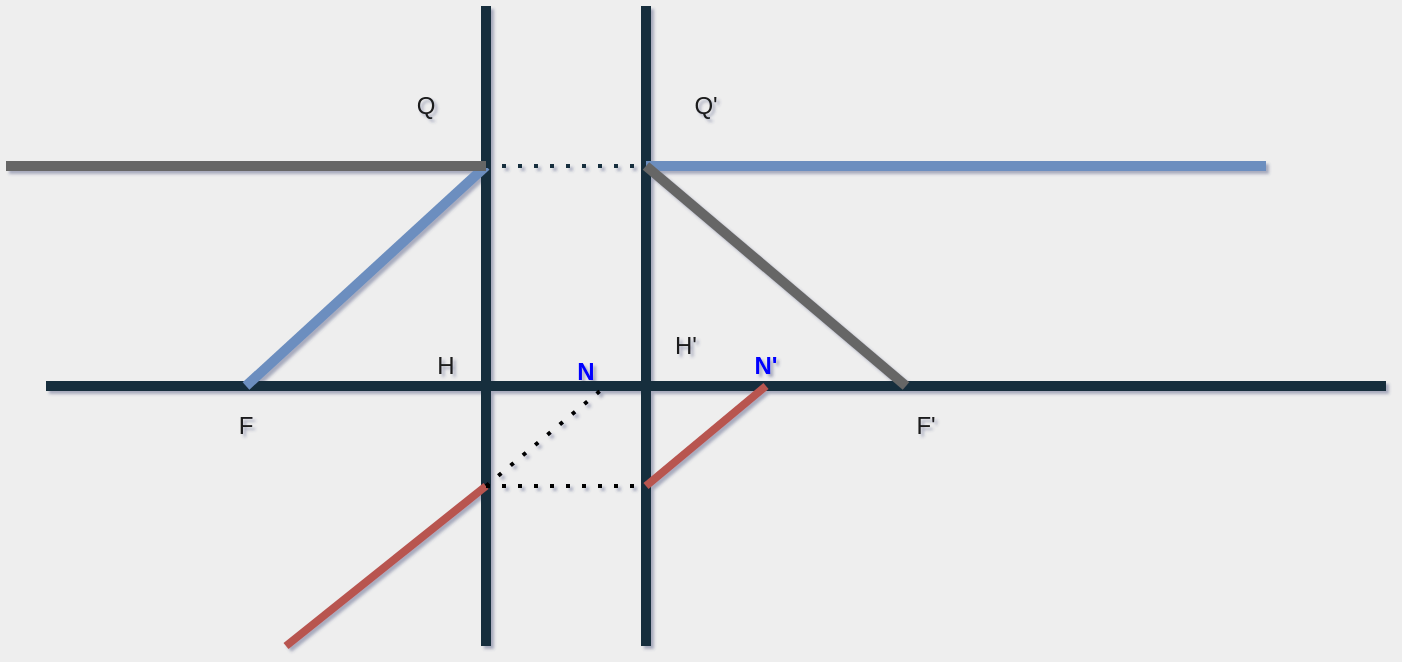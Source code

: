 <mxfile version="15.2.1" type="github">
  <diagram id="OYO7mLpEbNbOAhnoWbf4" name="Page-1">
    <mxGraphModel dx="1851" dy="481" grid="1" gridSize="10" guides="1" tooltips="1" connect="1" arrows="1" fold="1" page="1" pageScale="1" pageWidth="827" pageHeight="1169" background="#EEEEEE" math="0" shadow="1">
      <root>
        <mxCell id="0" />
        <mxCell id="1" parent="0" />
        <mxCell id="aXnIX6H-3HpHIE6VT79w-1" value="" style="endArrow=none;html=1;strokeWidth=5;strokeColor=#182E3E;fontColor=#1A1A1A;labelBackgroundColor=#EEEEEE;" parent="1" edge="1">
          <mxGeometry width="50" height="50" relative="1" as="geometry">
            <mxPoint x="160" y="480" as="sourcePoint" />
            <mxPoint x="160" y="160" as="targetPoint" />
          </mxGeometry>
        </mxCell>
        <mxCell id="aXnIX6H-3HpHIE6VT79w-2" value="" style="endArrow=none;html=1;strokeWidth=5;strokeColor=#182E3E;fontColor=#1A1A1A;labelBackgroundColor=#EEEEEE;" parent="1" edge="1">
          <mxGeometry width="50" height="50" relative="1" as="geometry">
            <mxPoint x="240" y="480" as="sourcePoint" />
            <mxPoint x="240" y="160" as="targetPoint" />
          </mxGeometry>
        </mxCell>
        <mxCell id="aXnIX6H-3HpHIE6VT79w-3" value="" style="endArrow=none;html=1;strokeWidth=5;strokeColor=#182E3E;fontColor=#1A1A1A;labelBackgroundColor=#EEEEEE;" parent="1" edge="1">
          <mxGeometry width="50" height="50" relative="1" as="geometry">
            <mxPoint x="-60" y="350" as="sourcePoint" />
            <mxPoint x="610" y="350" as="targetPoint" />
            <Array as="points">
              <mxPoint x="160" y="350" />
            </Array>
          </mxGeometry>
        </mxCell>
        <mxCell id="aXnIX6H-3HpHIE6VT79w-4" value="" style="endArrow=none;html=1;strokeWidth=5;strokeColor=#6c8ebf;fontColor=#1A1A1A;labelBackgroundColor=#EEEEEE;fillColor=#dae8fc;" parent="1" edge="1">
          <mxGeometry width="50" height="50" relative="1" as="geometry">
            <mxPoint x="40" y="350" as="sourcePoint" />
            <mxPoint x="160" y="240" as="targetPoint" />
          </mxGeometry>
        </mxCell>
        <mxCell id="aXnIX6H-3HpHIE6VT79w-6" value="" style="endArrow=none;dashed=1;html=1;dashPattern=1 3;strokeWidth=2;strokeColor=#182E3E;fontColor=#1A1A1A;labelBackgroundColor=#EEEEEE;" parent="1" edge="1">
          <mxGeometry width="50" height="50" relative="1" as="geometry">
            <mxPoint x="160" y="240" as="sourcePoint" />
            <mxPoint x="240" y="240" as="targetPoint" />
          </mxGeometry>
        </mxCell>
        <mxCell id="aXnIX6H-3HpHIE6VT79w-7" value="" style="endArrow=none;html=1;strokeWidth=5;strokeColor=#6c8ebf;fontColor=#1A1A1A;labelBackgroundColor=#EEEEEE;fillColor=#dae8fc;" parent="1" edge="1">
          <mxGeometry width="50" height="50" relative="1" as="geometry">
            <mxPoint x="240" y="240" as="sourcePoint" />
            <mxPoint x="550" y="240" as="targetPoint" />
          </mxGeometry>
        </mxCell>
        <mxCell id="aXnIX6H-3HpHIE6VT79w-8" value="" style="endArrow=none;html=1;strokeWidth=5;strokeColor=#666666;fontColor=#1A1A1A;labelBackgroundColor=#EEEEEE;fillColor=#f5f5f5;" parent="1" edge="1">
          <mxGeometry width="50" height="50" relative="1" as="geometry">
            <mxPoint x="-80" y="240" as="sourcePoint" />
            <mxPoint x="160" y="240" as="targetPoint" />
          </mxGeometry>
        </mxCell>
        <mxCell id="aXnIX6H-3HpHIE6VT79w-9" value="" style="endArrow=none;html=1;strokeWidth=5;strokeColor=#666666;fontColor=#1A1A1A;labelBackgroundColor=#EEEEEE;fillColor=#f5f5f5;" parent="1" edge="1">
          <mxGeometry width="50" height="50" relative="1" as="geometry">
            <mxPoint x="240" y="240" as="sourcePoint" />
            <mxPoint x="370" y="350" as="targetPoint" />
          </mxGeometry>
        </mxCell>
        <mxCell id="aXnIX6H-3HpHIE6VT79w-10" value="F" style="text;html=1;strokeColor=none;fillColor=none;align=center;verticalAlign=middle;whiteSpace=wrap;rounded=0;fontColor=#1A1A1A;" parent="1" vertex="1">
          <mxGeometry x="20" y="360" width="40" height="20" as="geometry" />
        </mxCell>
        <mxCell id="aXnIX6H-3HpHIE6VT79w-11" value="&lt;div&gt;F&#39;&lt;/div&gt;" style="text;html=1;strokeColor=none;fillColor=none;align=center;verticalAlign=middle;whiteSpace=wrap;rounded=0;fontColor=#1A1A1A;" parent="1" vertex="1">
          <mxGeometry x="360" y="360" width="40" height="20" as="geometry" />
        </mxCell>
        <mxCell id="aXnIX6H-3HpHIE6VT79w-12" value="Q" style="text;html=1;strokeColor=none;fillColor=none;align=center;verticalAlign=middle;whiteSpace=wrap;rounded=0;fontColor=#1A1A1A;" parent="1" vertex="1">
          <mxGeometry x="110" y="200" width="40" height="20" as="geometry" />
        </mxCell>
        <mxCell id="aXnIX6H-3HpHIE6VT79w-13" value="Q&#39;" style="text;html=1;strokeColor=none;fillColor=none;align=center;verticalAlign=middle;whiteSpace=wrap;rounded=0;fontColor=#1A1A1A;" parent="1" vertex="1">
          <mxGeometry x="250" y="200" width="40" height="20" as="geometry" />
        </mxCell>
        <mxCell id="aXnIX6H-3HpHIE6VT79w-14" value="H" style="text;html=1;strokeColor=none;fillColor=none;align=center;verticalAlign=middle;whiteSpace=wrap;rounded=0;fontColor=#1A1A1A;" parent="1" vertex="1">
          <mxGeometry x="120" y="330" width="40" height="20" as="geometry" />
        </mxCell>
        <mxCell id="aXnIX6H-3HpHIE6VT79w-15" value="H&#39;" style="text;html=1;strokeColor=none;fillColor=none;align=center;verticalAlign=middle;whiteSpace=wrap;rounded=0;fontColor=#1A1A1A;" parent="1" vertex="1">
          <mxGeometry x="240" y="320" width="40" height="20" as="geometry" />
        </mxCell>
        <mxCell id="5S5mBz4QsC32g4-k6eJ2-2" value="" style="endArrow=none;html=1;fontColor=#1A1A1A;strokeColor=#b85450;strokeWidth=4;fillColor=#f8cecc;" edge="1" parent="1">
          <mxGeometry width="50" height="50" relative="1" as="geometry">
            <mxPoint x="60" y="480" as="sourcePoint" />
            <mxPoint x="160" y="400" as="targetPoint" />
          </mxGeometry>
        </mxCell>
        <mxCell id="5S5mBz4QsC32g4-k6eJ2-3" value="" style="endArrow=none;html=1;fontColor=#1A1A1A;strokeColor=#b85450;strokeWidth=4;fillColor=#f8cecc;" edge="1" parent="1">
          <mxGeometry width="50" height="50" relative="1" as="geometry">
            <mxPoint x="240" y="400" as="sourcePoint" />
            <mxPoint x="300" y="350" as="targetPoint" />
          </mxGeometry>
        </mxCell>
        <mxCell id="5S5mBz4QsC32g4-k6eJ2-5" value="" style="endArrow=none;dashed=1;html=1;dashPattern=1 3;strokeWidth=2;fontColor=#1A1A1A;" edge="1" parent="1">
          <mxGeometry width="50" height="50" relative="1" as="geometry">
            <mxPoint x="160" y="400" as="sourcePoint" />
            <mxPoint x="240" y="400" as="targetPoint" />
          </mxGeometry>
        </mxCell>
        <mxCell id="5S5mBz4QsC32g4-k6eJ2-6" value="" style="endArrow=none;dashed=1;html=1;dashPattern=1 3;strokeWidth=2;fontColor=#1A1A1A;" edge="1" parent="1">
          <mxGeometry width="50" height="50" relative="1" as="geometry">
            <mxPoint x="160" y="400" as="sourcePoint" />
            <mxPoint x="220" y="350" as="targetPoint" />
          </mxGeometry>
        </mxCell>
        <mxCell id="5S5mBz4QsC32g4-k6eJ2-7" value="&lt;div&gt;&lt;font color=&quot;#0000FF&quot;&gt;&lt;b&gt;N&lt;/b&gt;&lt;/font&gt;&lt;/div&gt;&lt;div&gt;&lt;font color=&quot;#0000FF&quot;&gt;&lt;b&gt;&lt;br&gt;&lt;/b&gt;&lt;/font&gt;&lt;/div&gt;" style="text;html=1;strokeColor=none;fillColor=none;align=center;verticalAlign=middle;whiteSpace=wrap;rounded=0;sketch=0;fontColor=#1A1A1A;" vertex="1" parent="1">
          <mxGeometry x="190" y="340" width="40" height="20" as="geometry" />
        </mxCell>
        <mxCell id="5S5mBz4QsC32g4-k6eJ2-8" value="&lt;b&gt;&lt;font color=&quot;#0000FF&quot;&gt;N&#39;&lt;/font&gt;&lt;/b&gt;" style="text;html=1;strokeColor=none;fillColor=none;align=center;verticalAlign=middle;whiteSpace=wrap;rounded=0;sketch=0;fontColor=#1A1A1A;" vertex="1" parent="1">
          <mxGeometry x="280" y="330" width="40" height="20" as="geometry" />
        </mxCell>
      </root>
    </mxGraphModel>
  </diagram>
</mxfile>
